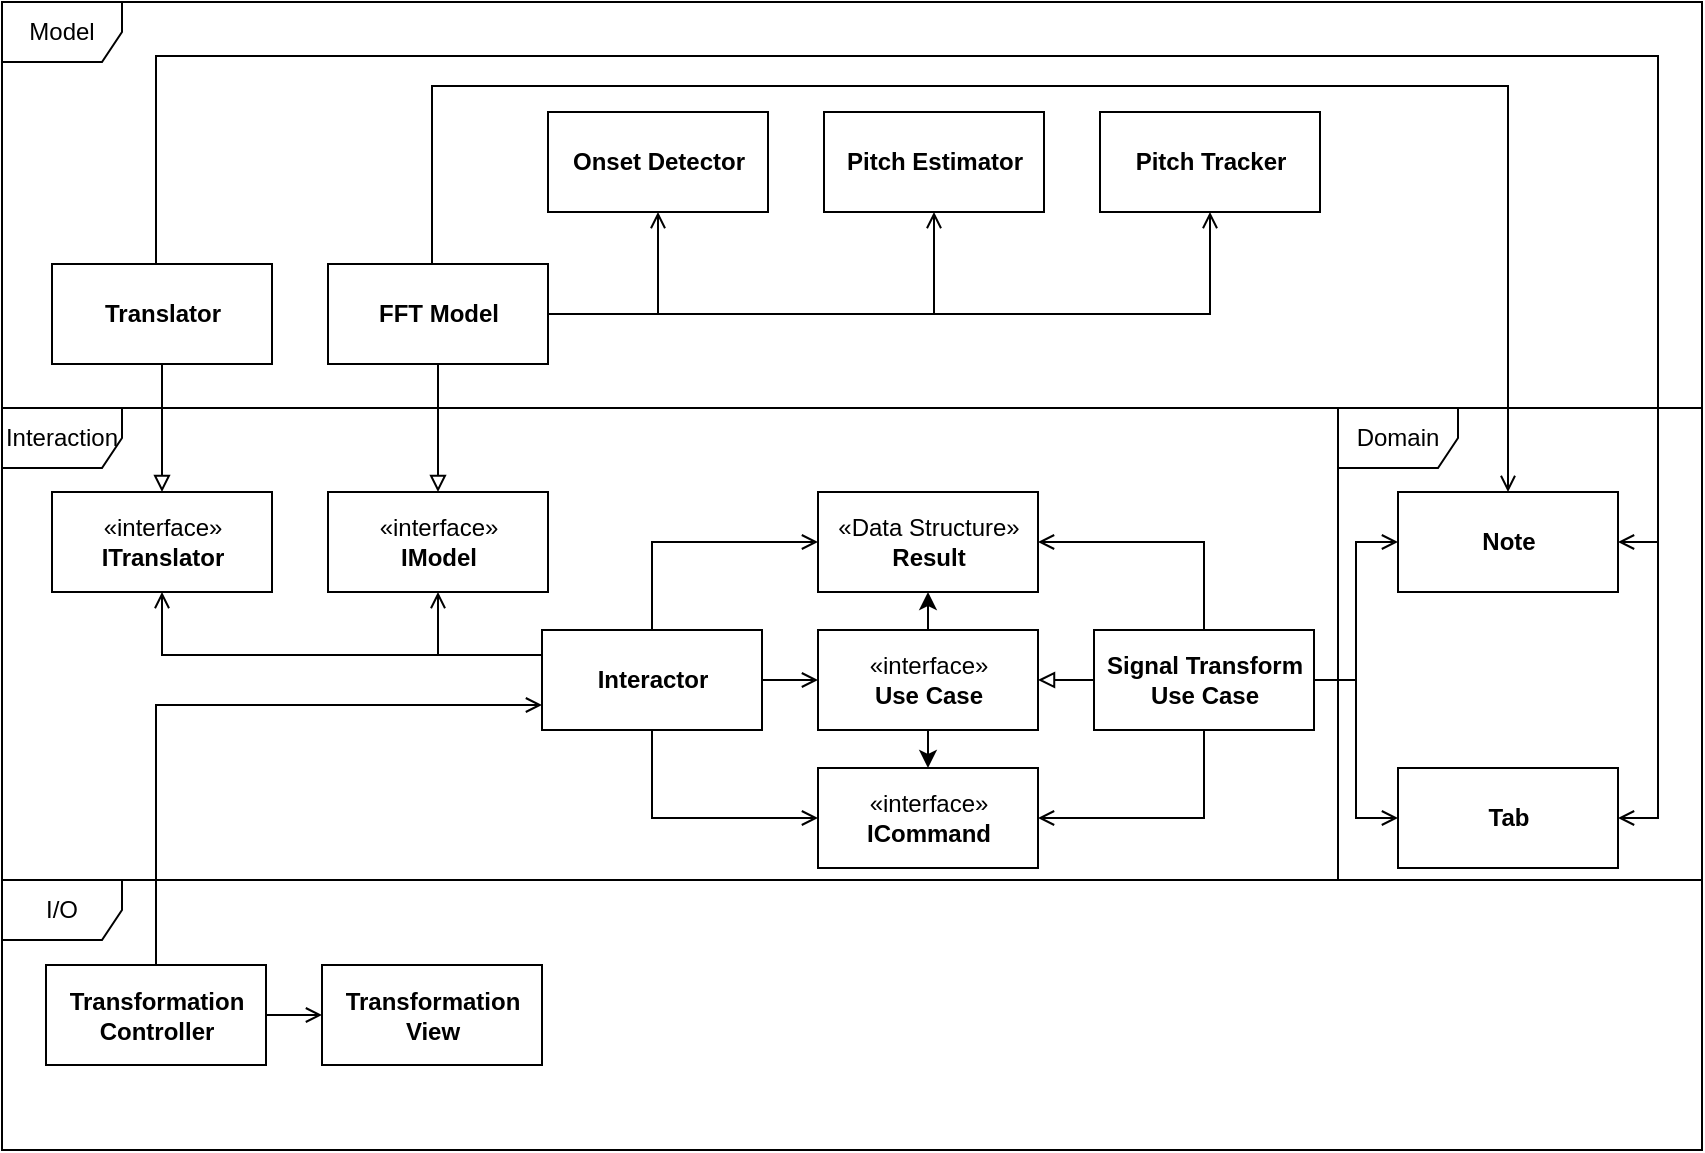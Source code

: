 <mxfile>
    <diagram id="q2n0SfrXoUJHHxFVHZGr" name="Page-1">
        <mxGraphModel dx="1118" dy="494" grid="0" gridSize="10" guides="1" tooltips="1" connect="1" arrows="1" fold="1" page="1" pageScale="1" pageWidth="850" pageHeight="1100" background="none" math="0" shadow="0">
            <root>
                <mxCell id="0"/>
                <mxCell id="1" parent="0"/>
                <mxCell id="54" value="I/O" style="shape=umlFrame;whiteSpace=wrap;html=1;" vertex="1" parent="1">
                    <mxGeometry y="702" width="850" height="135" as="geometry"/>
                </mxCell>
                <mxCell id="51" value="Model" style="shape=umlFrame;whiteSpace=wrap;html=1;" vertex="1" parent="1">
                    <mxGeometry y="263" width="850" height="203" as="geometry"/>
                </mxCell>
                <mxCell id="53" value="Domain" style="shape=umlFrame;whiteSpace=wrap;html=1;" vertex="1" parent="1">
                    <mxGeometry x="668" y="466" width="182" height="236" as="geometry"/>
                </mxCell>
                <mxCell id="52" value="Interaction" style="shape=umlFrame;whiteSpace=wrap;html=1;" vertex="1" parent="1">
                    <mxGeometry y="466" width="668" height="236" as="geometry"/>
                </mxCell>
                <mxCell id="2" value="&lt;b&gt;Note&lt;/b&gt;" style="html=1;" vertex="1" parent="1">
                    <mxGeometry x="698" y="508" width="110" height="50" as="geometry"/>
                </mxCell>
                <mxCell id="3" value="&lt;b&gt;Tab&lt;/b&gt;" style="html=1;" vertex="1" parent="1">
                    <mxGeometry x="698" y="646" width="110" height="50" as="geometry"/>
                </mxCell>
                <mxCell id="7" style="edgeStyle=orthogonalEdgeStyle;rounded=0;orthogonalLoop=1;jettySize=auto;html=1;exitX=1;exitY=0.5;exitDx=0;exitDy=0;entryX=0;entryY=0.5;entryDx=0;entryDy=0;endArrow=open;endFill=0;" edge="1" parent="1" source="5" target="2">
                    <mxGeometry relative="1" as="geometry"/>
                </mxCell>
                <mxCell id="8" style="edgeStyle=orthogonalEdgeStyle;rounded=0;orthogonalLoop=1;jettySize=auto;html=1;exitX=1;exitY=0.5;exitDx=0;exitDy=0;entryX=0;entryY=0.5;entryDx=0;entryDy=0;endArrow=open;endFill=0;" edge="1" parent="1" source="5" target="3">
                    <mxGeometry relative="1" as="geometry"/>
                </mxCell>
                <mxCell id="12" style="edgeStyle=orthogonalEdgeStyle;rounded=0;orthogonalLoop=1;jettySize=auto;html=1;exitX=0;exitY=0.5;exitDx=0;exitDy=0;entryX=1;entryY=0.5;entryDx=0;entryDy=0;endArrow=block;endFill=0;" edge="1" parent="1" source="5" target="11">
                    <mxGeometry relative="1" as="geometry"/>
                </mxCell>
                <mxCell id="15" style="edgeStyle=orthogonalEdgeStyle;rounded=0;orthogonalLoop=1;jettySize=auto;html=1;exitX=0.5;exitY=0;exitDx=0;exitDy=0;entryX=1;entryY=0.5;entryDx=0;entryDy=0;endArrow=open;endFill=0;" edge="1" parent="1" source="5" target="14">
                    <mxGeometry relative="1" as="geometry"/>
                </mxCell>
                <mxCell id="16" style="edgeStyle=orthogonalEdgeStyle;rounded=0;orthogonalLoop=1;jettySize=auto;html=1;exitX=0.5;exitY=1;exitDx=0;exitDy=0;entryX=1;entryY=0.5;entryDx=0;entryDy=0;endArrow=open;endFill=0;" edge="1" parent="1" source="5" target="9">
                    <mxGeometry relative="1" as="geometry"/>
                </mxCell>
                <mxCell id="5" value="&lt;b&gt;Signal Transform&lt;br&gt;Use Case&lt;/b&gt;" style="html=1;" vertex="1" parent="1">
                    <mxGeometry x="546" y="577" width="110" height="50" as="geometry"/>
                </mxCell>
                <mxCell id="9" value="«interface»&lt;br&gt;&lt;b&gt;ICommand&lt;/b&gt;" style="html=1;" vertex="1" parent="1">
                    <mxGeometry x="408" y="646" width="110" height="50" as="geometry"/>
                </mxCell>
                <mxCell id="17" style="edgeStyle=orthogonalEdgeStyle;rounded=0;orthogonalLoop=1;jettySize=auto;html=1;exitX=0.5;exitY=1;exitDx=0;exitDy=0;entryX=0.5;entryY=0;entryDx=0;entryDy=0;" edge="1" parent="1" source="11" target="9">
                    <mxGeometry relative="1" as="geometry"/>
                </mxCell>
                <mxCell id="18" style="edgeStyle=orthogonalEdgeStyle;rounded=0;orthogonalLoop=1;jettySize=auto;html=1;exitX=0.5;exitY=0;exitDx=0;exitDy=0;entryX=0.5;entryY=1;entryDx=0;entryDy=0;" edge="1" parent="1" source="11" target="14">
                    <mxGeometry relative="1" as="geometry"/>
                </mxCell>
                <mxCell id="11" value="«interface»&lt;br&gt;&lt;b&gt;Use Case&lt;/b&gt;" style="html=1;" vertex="1" parent="1">
                    <mxGeometry x="408" y="577" width="110" height="50" as="geometry"/>
                </mxCell>
                <mxCell id="14" value="«Data Structure»&lt;br&gt;&lt;b&gt;Result&lt;/b&gt;" style="html=1;" vertex="1" parent="1">
                    <mxGeometry x="408" y="508" width="110" height="50" as="geometry"/>
                </mxCell>
                <mxCell id="20" style="edgeStyle=orthogonalEdgeStyle;rounded=0;orthogonalLoop=1;jettySize=auto;html=1;exitX=1;exitY=0.5;exitDx=0;exitDy=0;entryX=0;entryY=0.5;entryDx=0;entryDy=0;endArrow=open;endFill=0;" edge="1" parent="1" source="19" target="11">
                    <mxGeometry relative="1" as="geometry"/>
                </mxCell>
                <mxCell id="25" style="edgeStyle=orthogonalEdgeStyle;rounded=0;orthogonalLoop=1;jettySize=auto;html=1;exitX=0.5;exitY=0;exitDx=0;exitDy=0;entryX=0;entryY=0.5;entryDx=0;entryDy=0;endArrow=open;endFill=0;" edge="1" parent="1" source="19" target="14">
                    <mxGeometry relative="1" as="geometry"/>
                </mxCell>
                <mxCell id="26" style="edgeStyle=orthogonalEdgeStyle;rounded=0;orthogonalLoop=1;jettySize=auto;html=1;exitX=0.5;exitY=1;exitDx=0;exitDy=0;entryX=0;entryY=0.5;entryDx=0;entryDy=0;endArrow=open;endFill=0;" edge="1" parent="1" source="19" target="9">
                    <mxGeometry relative="1" as="geometry"/>
                </mxCell>
                <mxCell id="28" style="edgeStyle=orthogonalEdgeStyle;rounded=0;orthogonalLoop=1;jettySize=auto;html=1;exitX=0;exitY=0.25;exitDx=0;exitDy=0;entryX=0.5;entryY=1;entryDx=0;entryDy=0;endArrow=open;endFill=0;" edge="1" parent="1" source="19" target="27">
                    <mxGeometry relative="1" as="geometry"/>
                </mxCell>
                <mxCell id="55" style="edgeStyle=orthogonalEdgeStyle;rounded=0;orthogonalLoop=1;jettySize=auto;html=1;exitX=0;exitY=0.25;exitDx=0;exitDy=0;entryX=0.5;entryY=1;entryDx=0;entryDy=0;endArrow=open;endFill=0;" edge="1" parent="1" source="19" target="40">
                    <mxGeometry relative="1" as="geometry"/>
                </mxCell>
                <mxCell id="19" value="&lt;b&gt;Interactor&lt;/b&gt;" style="html=1;" vertex="1" parent="1">
                    <mxGeometry x="270" y="577" width="110" height="50" as="geometry"/>
                </mxCell>
                <mxCell id="27" value="«interface»&lt;br&gt;&lt;b&gt;IModel&lt;/b&gt;" style="html=1;" vertex="1" parent="1">
                    <mxGeometry x="163" y="508" width="110" height="50" as="geometry"/>
                </mxCell>
                <mxCell id="30" style="edgeStyle=orthogonalEdgeStyle;rounded=0;orthogonalLoop=1;jettySize=auto;html=1;exitX=0.5;exitY=1;exitDx=0;exitDy=0;entryX=0.5;entryY=0;entryDx=0;entryDy=0;endArrow=block;endFill=0;" edge="1" parent="1" source="29" target="27">
                    <mxGeometry relative="1" as="geometry"/>
                </mxCell>
                <mxCell id="34" style="edgeStyle=orthogonalEdgeStyle;rounded=0;orthogonalLoop=1;jettySize=auto;html=1;exitX=1;exitY=0.5;exitDx=0;exitDy=0;entryX=0.5;entryY=1;entryDx=0;entryDy=0;endArrow=open;endFill=0;" edge="1" parent="1" source="29" target="31">
                    <mxGeometry relative="1" as="geometry"/>
                </mxCell>
                <mxCell id="35" style="edgeStyle=orthogonalEdgeStyle;rounded=0;orthogonalLoop=1;jettySize=auto;html=1;exitX=1;exitY=0.5;exitDx=0;exitDy=0;entryX=0.5;entryY=1;entryDx=0;entryDy=0;endArrow=open;endFill=0;" edge="1" parent="1" source="29" target="32">
                    <mxGeometry relative="1" as="geometry"/>
                </mxCell>
                <mxCell id="36" style="edgeStyle=orthogonalEdgeStyle;rounded=0;orthogonalLoop=1;jettySize=auto;html=1;exitX=1;exitY=0.5;exitDx=0;exitDy=0;entryX=0.5;entryY=1;entryDx=0;entryDy=0;endArrow=open;endFill=0;" edge="1" parent="1" source="29" target="33">
                    <mxGeometry relative="1" as="geometry"/>
                </mxCell>
                <mxCell id="37" style="edgeStyle=orthogonalEdgeStyle;rounded=0;orthogonalLoop=1;jettySize=auto;html=1;exitX=0.5;exitY=0;exitDx=0;exitDy=0;entryX=0.5;entryY=0;entryDx=0;entryDy=0;endArrow=open;endFill=0;" edge="1" parent="1" source="29" target="2">
                    <mxGeometry relative="1" as="geometry">
                        <Array as="points">
                            <mxPoint x="215" y="394"/>
                            <mxPoint x="215" y="305"/>
                            <mxPoint x="753" y="305"/>
                        </Array>
                    </mxGeometry>
                </mxCell>
                <mxCell id="29" value="&lt;b&gt;FFT Model&lt;/b&gt;" style="html=1;" vertex="1" parent="1">
                    <mxGeometry x="163" y="394" width="110" height="50" as="geometry"/>
                </mxCell>
                <mxCell id="31" value="&lt;b&gt;Onset Detector&lt;/b&gt;" style="html=1;" vertex="1" parent="1">
                    <mxGeometry x="273" y="318" width="110" height="50" as="geometry"/>
                </mxCell>
                <mxCell id="32" value="&lt;b&gt;Pitch Estimator&lt;/b&gt;" style="html=1;" vertex="1" parent="1">
                    <mxGeometry x="411" y="318" width="110" height="50" as="geometry"/>
                </mxCell>
                <mxCell id="33" value="&lt;b&gt;Pitch Tracker&lt;/b&gt;" style="html=1;" vertex="1" parent="1">
                    <mxGeometry x="549" y="318" width="110" height="50" as="geometry"/>
                </mxCell>
                <mxCell id="40" value="«interface»&lt;br&gt;&lt;b&gt;ITranslator&lt;/b&gt;" style="html=1;" vertex="1" parent="1">
                    <mxGeometry x="25" y="508" width="110" height="50" as="geometry"/>
                </mxCell>
                <mxCell id="43" style="edgeStyle=orthogonalEdgeStyle;rounded=0;orthogonalLoop=1;jettySize=auto;html=1;exitX=0.5;exitY=1;exitDx=0;exitDy=0;entryX=0.5;entryY=0;entryDx=0;entryDy=0;endArrow=block;endFill=0;" edge="1" parent="1" source="42" target="40">
                    <mxGeometry relative="1" as="geometry"/>
                </mxCell>
                <mxCell id="44" style="edgeStyle=orthogonalEdgeStyle;rounded=0;orthogonalLoop=1;jettySize=auto;html=1;exitX=0.5;exitY=0;exitDx=0;exitDy=0;entryX=1;entryY=0.5;entryDx=0;entryDy=0;endArrow=open;endFill=0;" edge="1" parent="1" source="42" target="2">
                    <mxGeometry relative="1" as="geometry">
                        <Array as="points">
                            <mxPoint x="77" y="290"/>
                            <mxPoint x="828" y="290"/>
                            <mxPoint x="828" y="533"/>
                        </Array>
                    </mxGeometry>
                </mxCell>
                <mxCell id="45" style="edgeStyle=orthogonalEdgeStyle;rounded=0;orthogonalLoop=1;jettySize=auto;html=1;exitX=0.5;exitY=0;exitDx=0;exitDy=0;entryX=1;entryY=0.5;entryDx=0;entryDy=0;endArrow=open;endFill=0;" edge="1" parent="1" source="42" target="3">
                    <mxGeometry relative="1" as="geometry">
                        <Array as="points">
                            <mxPoint x="77" y="290"/>
                            <mxPoint x="828" y="290"/>
                            <mxPoint x="828" y="671"/>
                        </Array>
                    </mxGeometry>
                </mxCell>
                <mxCell id="42" value="&lt;b&gt;Translator&lt;/b&gt;" style="html=1;" vertex="1" parent="1">
                    <mxGeometry x="25" y="394" width="110" height="50" as="geometry"/>
                </mxCell>
                <mxCell id="48" style="edgeStyle=orthogonalEdgeStyle;rounded=0;orthogonalLoop=1;jettySize=auto;html=1;exitX=0.5;exitY=0;exitDx=0;exitDy=0;entryX=0;entryY=0.75;entryDx=0;entryDy=0;endArrow=open;endFill=0;" edge="1" parent="1" source="46" target="19">
                    <mxGeometry relative="1" as="geometry"/>
                </mxCell>
                <mxCell id="50" style="edgeStyle=orthogonalEdgeStyle;rounded=0;orthogonalLoop=1;jettySize=auto;html=1;exitX=1;exitY=0.5;exitDx=0;exitDy=0;entryX=0;entryY=0.5;entryDx=0;entryDy=0;endArrow=open;endFill=0;" edge="1" parent="1" source="46" target="47">
                    <mxGeometry relative="1" as="geometry"/>
                </mxCell>
                <mxCell id="46" value="&lt;b&gt;Transformation&lt;br&gt;Controller&lt;/b&gt;" style="html=1;" vertex="1" parent="1">
                    <mxGeometry x="22" y="744.5" width="110" height="50" as="geometry"/>
                </mxCell>
                <mxCell id="47" value="&lt;b&gt;Transformation&lt;br&gt;View&lt;br&gt;&lt;/b&gt;" style="html=1;" vertex="1" parent="1">
                    <mxGeometry x="160" y="744.5" width="110" height="50" as="geometry"/>
                </mxCell>
            </root>
        </mxGraphModel>
    </diagram>
</mxfile>